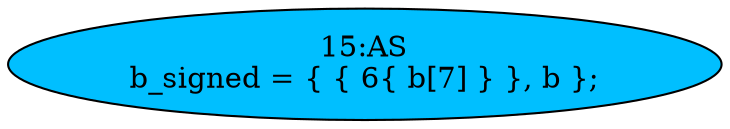 strict digraph "" {
	node [label="\N"];
	"15:AS"	[ast="<pyverilog.vparser.ast.Assign object at 0x7fe412b3ce90>",
		def_var="['b_signed']",
		fillcolor=deepskyblue,
		label="15:AS
b_signed = { { 6{ b[7] } }, b };",
		statements="[]",
		style=filled,
		typ=Assign,
		use_var="['b', 'b']"];
}
